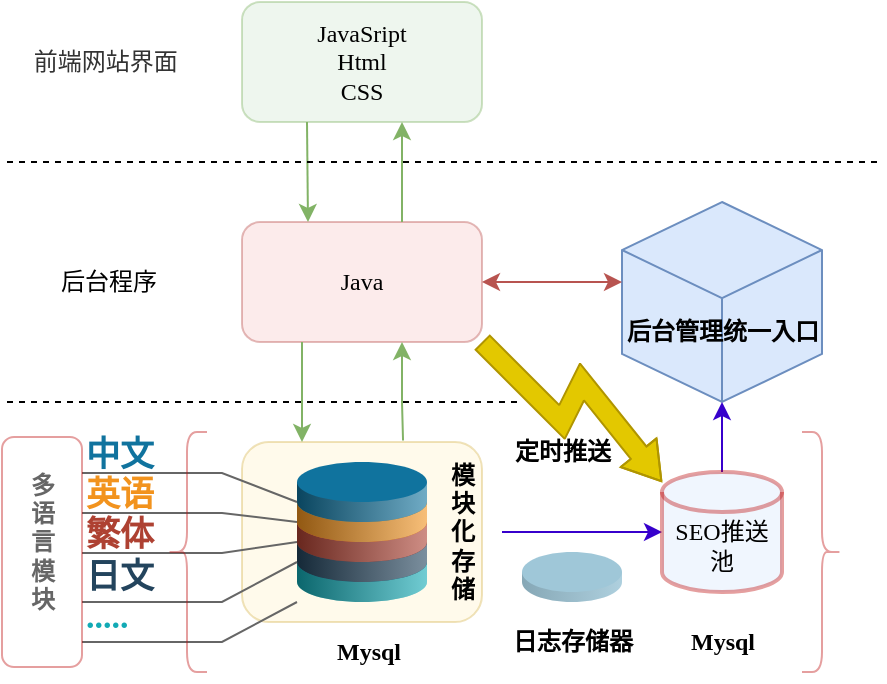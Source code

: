 <mxfile version="20.5.1" type="github">
  <diagram id="ZT1G2jXyGu9DbgjgbON4" name="第 1 页">
    <mxGraphModel dx="971" dy="516" grid="1" gridSize="10" guides="1" tooltips="1" connect="1" arrows="1" fold="1" page="1" pageScale="1" pageWidth="827" pageHeight="1169" math="0" shadow="0">
      <root>
        <mxCell id="0" />
        <mxCell id="1" parent="0" />
        <mxCell id="s6uH3Yv9zvbrsQpUSpC0-69" value="" style="rounded=1;whiteSpace=wrap;html=1;fontFamily=Verdana;fontSize=12;opacity=40;fillColor=#fff2cc;strokeColor=#d6b656;" vertex="1" parent="1">
          <mxGeometry x="280" y="280" width="120" height="90" as="geometry" />
        </mxCell>
        <mxCell id="s6uH3Yv9zvbrsQpUSpC0-22" value="" style="whiteSpace=wrap;html=1;shape=mxgraph.basic.isocube;isoAngle=15;fontFamily=Verdana;fontSize=12;fillColor=#dae8fc;strokeColor=#6c8ebf;" vertex="1" parent="1">
          <mxGeometry x="470" y="160" width="100" height="100" as="geometry" />
        </mxCell>
        <mxCell id="s6uH3Yv9zvbrsQpUSpC0-24" value="&lt;b&gt;后台管理统一入口&lt;/b&gt;" style="text;html=1;align=center;verticalAlign=middle;resizable=0;points=[];autosize=1;strokeColor=none;fillColor=none;fontSize=12;fontFamily=Verdana;" vertex="1" parent="1">
          <mxGeometry x="460" y="210" width="120" height="30" as="geometry" />
        </mxCell>
        <mxCell id="s6uH3Yv9zvbrsQpUSpC0-52" value="" style="verticalLabelPosition=middle;verticalAlign=middle;html=1;shape=mxgraph.infographic.cylinder;fillColor=#12AAB5;strokeColor=none;shadow=0;align=left;labelPosition=right;spacingLeft=10;fontStyle=1;fontColor=#12AAB5;fontFamily=Verdana;fontSize=12;" vertex="1" parent="1">
          <mxGeometry x="307.5" y="330" width="65" height="30" as="geometry" />
        </mxCell>
        <mxCell id="s6uH3Yv9zvbrsQpUSpC0-53" value="" style="verticalLabelPosition=middle;verticalAlign=middle;html=1;shape=mxgraph.infographic.cylinder;fillColor=#23445D;strokeColor=none;shadow=0;align=left;labelPosition=right;spacingLeft=10;fontStyle=1;fontColor=#23445D;fontFamily=Verdana;fontSize=12;" vertex="1" parent="1">
          <mxGeometry x="307.5" y="320" width="65" height="30" as="geometry" />
        </mxCell>
        <mxCell id="s6uH3Yv9zvbrsQpUSpC0-54" value="" style="verticalLabelPosition=middle;verticalAlign=middle;html=1;shape=mxgraph.infographic.cylinder;fillColor=#AE4132;strokeColor=none;shadow=0;align=left;labelPosition=right;spacingLeft=10;fontStyle=1;fontColor=#AE4132;fontFamily=Verdana;fontSize=12;" vertex="1" parent="1">
          <mxGeometry x="307.5" y="310" width="65" height="30" as="geometry" />
        </mxCell>
        <mxCell id="s6uH3Yv9zvbrsQpUSpC0-55" value="" style="verticalLabelPosition=middle;verticalAlign=middle;html=1;shape=mxgraph.infographic.cylinder;fillColor=#F2931E;strokeColor=none;shadow=0;align=left;labelPosition=right;spacingLeft=10;fontStyle=1;fontColor=#F2931E;fontFamily=Verdana;fontSize=12;" vertex="1" parent="1">
          <mxGeometry x="307.5" y="300" width="65" height="30" as="geometry" />
        </mxCell>
        <mxCell id="s6uH3Yv9zvbrsQpUSpC0-56" value="" style="verticalLabelPosition=middle;verticalAlign=middle;html=1;shape=mxgraph.infographic.cylinder;fillColor=#10739E;strokeColor=none;shadow=0;align=left;labelPosition=right;spacingLeft=10;fontStyle=1;fontColor=#10739E;fontFamily=Verdana;fontSize=12;" vertex="1" parent="1">
          <mxGeometry x="307.5" y="290" width="65" height="30" as="geometry" />
        </mxCell>
        <mxCell id="s6uH3Yv9zvbrsQpUSpC0-57" value="中文" style="strokeWidth=1;shadow=0;dashed=0;align=center;html=1;shape=mxgraph.mockup.text.callout;linkText=;textSize=17;textColor=#666666;callDir=NW;callStyle=line;fontSize=17;fontColor=#10739E;align=left;verticalAlign=top;strokeColor=#666666;fillColor=#4D9900;flipV=0;fontStyle=1;fontFamily=Verdana;" vertex="1" parent="1">
          <mxGeometry x="200" y="270" width="107.5" height="40" as="geometry" />
        </mxCell>
        <mxCell id="s6uH3Yv9zvbrsQpUSpC0-58" value="英语" style="strokeWidth=1;shadow=0;dashed=0;align=center;html=1;shape=mxgraph.mockup.text.callout;linkText=;textSize=17;textColor=#666666;callDir=NW;callStyle=line;fontSize=17;fontColor=#F2931E;align=left;verticalAlign=top;strokeColor=#666666;fillColor=#4D9900;flipV=0;fontStyle=1;fontFamily=Verdana;" vertex="1" parent="1">
          <mxGeometry x="200" y="290" width="107.5" height="30" as="geometry" />
        </mxCell>
        <mxCell id="s6uH3Yv9zvbrsQpUSpC0-59" value="繁体" style="strokeWidth=1;shadow=0;dashed=0;align=center;html=1;shape=mxgraph.mockup.text.callout;linkText=;textSize=17;textColor=#666666;callDir=NW;callStyle=line;fontSize=17;fontColor=#AE4132;align=left;verticalAlign=top;strokeColor=#666666;fillColor=#4D9900;flipV=0;fontStyle=1;fontFamily=Verdana;" vertex="1" parent="1">
          <mxGeometry x="200" y="310" width="107.5" height="20" as="geometry" />
        </mxCell>
        <mxCell id="s6uH3Yv9zvbrsQpUSpC0-60" value="日文" style="strokeWidth=1;shadow=0;dashed=0;align=center;html=1;shape=mxgraph.mockup.text.callout;linkText=;textSize=17;textColor=#666666;callDir=SW;callStyle=line;fontSize=17;fontColor=#23445D;align=left;verticalAlign=bottom;strokeColor=#666666;fillColor=#4D9900;flipV=0;fontStyle=1;fontFamily=Verdana;" vertex="1" parent="1">
          <mxGeometry x="200" y="340" width="107.5" height="20" as="geometry" />
        </mxCell>
        <mxCell id="s6uH3Yv9zvbrsQpUSpC0-61" value="....." style="strokeWidth=1;shadow=0;dashed=0;align=center;html=1;shape=mxgraph.mockup.text.callout;linkText=;textSize=17;textColor=#666666;callDir=SW;callStyle=line;fontSize=17;fontColor=#12AAB5;align=left;verticalAlign=bottom;strokeColor=#666666;fillColor=#4D9900;flipV=0;fontStyle=1;fontFamily=Verdana;" vertex="1" parent="1">
          <mxGeometry x="200" y="360" width="107.5" height="20" as="geometry" />
        </mxCell>
        <mxCell id="s6uH3Yv9zvbrsQpUSpC0-103" value="" style="edgeStyle=orthogonalEdgeStyle;rounded=0;orthogonalLoop=1;jettySize=auto;html=1;fontFamily=Verdana;fontSize=12;fillColor=#6a00ff;strokeColor=#3700CC;" edge="1" parent="1" source="s6uH3Yv9zvbrsQpUSpC0-70" target="s6uH3Yv9zvbrsQpUSpC0-97">
          <mxGeometry relative="1" as="geometry" />
        </mxCell>
        <mxCell id="s6uH3Yv9zvbrsQpUSpC0-70" value="&lt;b&gt;模&lt;br&gt;块&lt;br&gt;化&lt;br&gt;存&lt;br&gt;储&lt;/b&gt;" style="text;html=1;align=center;verticalAlign=middle;resizable=0;points=[];autosize=1;strokeColor=none;fillColor=none;fontSize=12;fontFamily=Verdana;" vertex="1" parent="1">
          <mxGeometry x="370" y="280" width="40" height="90" as="geometry" />
        </mxCell>
        <mxCell id="s6uH3Yv9zvbrsQpUSpC0-71" value="&lt;span style=&quot;color: rgb(51, 51, 51); font-family: Helvetica;&quot;&gt;前端网站界面&amp;nbsp;&lt;/span&gt;" style="text;html=1;align=center;verticalAlign=middle;resizable=0;points=[];autosize=1;strokeColor=none;fillColor=none;fontSize=12;fontFamily=Verdana;" vertex="1" parent="1">
          <mxGeometry x="162.5" y="75" width="100" height="30" as="geometry" />
        </mxCell>
        <mxCell id="s6uH3Yv9zvbrsQpUSpC0-82" value="JavaSript&lt;br&gt;Html&lt;br&gt;CSS" style="rounded=1;whiteSpace=wrap;html=1;fontFamily=Verdana;fontSize=12;opacity=40;fillColor=#d5e8d4;strokeColor=#82b366;" vertex="1" parent="1">
          <mxGeometry x="280" y="60" width="120" height="60" as="geometry" />
        </mxCell>
        <mxCell id="s6uH3Yv9zvbrsQpUSpC0-84" value="Java" style="rounded=1;whiteSpace=wrap;html=1;fontFamily=Verdana;fontSize=12;opacity=40;fillColor=#f8cecc;strokeColor=#b85450;" vertex="1" parent="1">
          <mxGeometry x="280" y="170" width="120" height="60" as="geometry" />
        </mxCell>
        <mxCell id="s6uH3Yv9zvbrsQpUSpC0-86" value="后台程序" style="text;html=1;align=center;verticalAlign=middle;resizable=0;points=[];autosize=1;strokeColor=none;fillColor=none;fontSize=12;fontFamily=Verdana;" vertex="1" parent="1">
          <mxGeometry x="177.5" y="185" width="70" height="30" as="geometry" />
        </mxCell>
        <mxCell id="s6uH3Yv9zvbrsQpUSpC0-88" value="&lt;b&gt;Mysql&lt;/b&gt;" style="text;html=1;align=center;verticalAlign=middle;resizable=0;points=[];autosize=1;strokeColor=none;fillColor=none;fontSize=12;fontFamily=Verdana;" vertex="1" parent="1">
          <mxGeometry x="312.5" y="370" width="60" height="30" as="geometry" />
        </mxCell>
        <mxCell id="s6uH3Yv9zvbrsQpUSpC0-89" value="" style="endArrow=classic;html=1;rounded=0;fontFamily=Verdana;fontSize=12;fillColor=#d5e8d4;strokeColor=#82b366;" edge="1" parent="1">
          <mxGeometry width="50" height="50" relative="1" as="geometry">
            <mxPoint x="312.5" y="120" as="sourcePoint" />
            <mxPoint x="313" y="170" as="targetPoint" />
          </mxGeometry>
        </mxCell>
        <mxCell id="s6uH3Yv9zvbrsQpUSpC0-90" value="" style="endArrow=classic;html=1;rounded=0;fontFamily=Verdana;fontSize=12;entryX=0.25;entryY=0;entryDx=0;entryDy=0;fillColor=#d5e8d4;strokeColor=#82b366;" edge="1" parent="1" target="s6uH3Yv9zvbrsQpUSpC0-69">
          <mxGeometry width="50" height="50" relative="1" as="geometry">
            <mxPoint x="310" y="230" as="sourcePoint" />
            <mxPoint x="292.5" y="380" as="targetPoint" />
          </mxGeometry>
        </mxCell>
        <mxCell id="s6uH3Yv9zvbrsQpUSpC0-91" value="" style="endArrow=classic;html=1;rounded=0;fontFamily=Verdana;fontSize=12;exitX=0.671;exitY=-0.008;exitDx=0;exitDy=0;exitPerimeter=0;fillColor=#d5e8d4;strokeColor=#82b366;" edge="1" parent="1" source="s6uH3Yv9zvbrsQpUSpC0-69">
          <mxGeometry width="50" height="50" relative="1" as="geometry">
            <mxPoint x="360" y="270" as="sourcePoint" />
            <mxPoint x="360" y="230" as="targetPoint" />
            <Array as="points">
              <mxPoint x="360" y="260" />
            </Array>
          </mxGeometry>
        </mxCell>
        <mxCell id="s6uH3Yv9zvbrsQpUSpC0-93" value="" style="endArrow=classic;startArrow=classic;html=1;rounded=0;fontFamily=Verdana;fontSize=12;fillColor=#f8cecc;strokeColor=#b85450;" edge="1" parent="1">
          <mxGeometry width="50" height="50" relative="1" as="geometry">
            <mxPoint x="400" y="200" as="sourcePoint" />
            <mxPoint x="470" y="200" as="targetPoint" />
          </mxGeometry>
        </mxCell>
        <mxCell id="s6uH3Yv9zvbrsQpUSpC0-94" value="" style="endArrow=classic;html=1;rounded=0;fontFamily=Verdana;fontSize=12;fillColor=#d5e8d4;strokeColor=#82b366;" edge="1" parent="1">
          <mxGeometry width="50" height="50" relative="1" as="geometry">
            <mxPoint x="360" y="170" as="sourcePoint" />
            <mxPoint x="360" y="120" as="targetPoint" />
            <Array as="points">
              <mxPoint x="360" y="150" />
            </Array>
          </mxGeometry>
        </mxCell>
        <mxCell id="s6uH3Yv9zvbrsQpUSpC0-100" value="" style="edgeStyle=orthogonalEdgeStyle;rounded=0;orthogonalLoop=1;jettySize=auto;html=1;fontFamily=Verdana;fontSize=12;fillColor=#6a00ff;strokeColor=#3700CC;" edge="1" parent="1" source="s6uH3Yv9zvbrsQpUSpC0-97">
          <mxGeometry relative="1" as="geometry">
            <mxPoint x="520" y="260" as="targetPoint" />
          </mxGeometry>
        </mxCell>
        <mxCell id="s6uH3Yv9zvbrsQpUSpC0-97" value="&lt;br&gt;SEO推送池" style="strokeWidth=2;html=1;shape=mxgraph.flowchart.database;whiteSpace=wrap;fontFamily=Verdana;fontSize=12;opacity=40;fillColor=#dae8fc;strokeColor=#BF0F0F;" vertex="1" parent="1">
          <mxGeometry x="490" y="295" width="60" height="60" as="geometry" />
        </mxCell>
        <mxCell id="s6uH3Yv9zvbrsQpUSpC0-105" value="" style="shape=curlyBracket;whiteSpace=wrap;html=1;rounded=1;strokeColor=#BF0F0F;fontFamily=Verdana;fontSize=12;opacity=40;size=0.5;" vertex="1" parent="1">
          <mxGeometry x="242.5" y="275" width="20" height="120" as="geometry" />
        </mxCell>
        <mxCell id="s6uH3Yv9zvbrsQpUSpC0-106" value="" style="shape=curlyBracket;whiteSpace=wrap;html=1;rounded=1;flipH=1;strokeColor=#BF0F0F;fontFamily=Verdana;fontSize=12;opacity=40;" vertex="1" parent="1">
          <mxGeometry x="560" y="275" width="20" height="120" as="geometry" />
        </mxCell>
        <mxCell id="s6uH3Yv9zvbrsQpUSpC0-107" value="" style="shape=flexArrow;endArrow=classic;html=1;rounded=0;fontFamily=Verdana;fontSize=12;exitX=1;exitY=1;exitDx=0;exitDy=0;endWidth=11.905;endSize=5.743;entryX=0;entryY=0.083;entryDx=0;entryDy=0;entryPerimeter=0;fillColor=#e3c800;strokeColor=#B09500;" edge="1" parent="1" source="s6uH3Yv9zvbrsQpUSpC0-84" target="s6uH3Yv9zvbrsQpUSpC0-97">
          <mxGeometry width="50" height="50" relative="1" as="geometry">
            <mxPoint x="420" y="270" as="sourcePoint" />
            <mxPoint x="490" y="290" as="targetPoint" />
            <Array as="points">
              <mxPoint x="410" y="240" />
              <mxPoint x="430" y="260" />
              <mxPoint x="440" y="270" />
              <mxPoint x="450" y="250" />
            </Array>
          </mxGeometry>
        </mxCell>
        <mxCell id="s6uH3Yv9zvbrsQpUSpC0-108" value="&lt;b&gt;Mysql&lt;/b&gt;" style="text;html=1;align=center;verticalAlign=middle;resizable=0;points=[];autosize=1;strokeColor=none;fillColor=none;fontSize=12;fontFamily=Verdana;" vertex="1" parent="1">
          <mxGeometry x="490" y="365" width="60" height="30" as="geometry" />
        </mxCell>
        <mxCell id="s6uH3Yv9zvbrsQpUSpC0-109" value="&lt;b&gt;定时推送&lt;/b&gt;" style="text;html=1;align=center;verticalAlign=middle;resizable=0;points=[];autosize=1;strokeColor=none;fillColor=none;fontSize=12;fontFamily=Verdana;" vertex="1" parent="1">
          <mxGeometry x="405" y="270" width="70" height="30" as="geometry" />
        </mxCell>
        <mxCell id="s6uH3Yv9zvbrsQpUSpC0-140" value="" style="verticalLabelPosition=bottom;verticalAlign=top;html=1;shape=mxgraph.infographic.cylinder;fillColor=#10739E;strokeColor=none;fontFamily=Verdana;fontSize=12;opacity=40;" vertex="1" parent="1">
          <mxGeometry x="420" y="335" width="50" height="25" as="geometry" />
        </mxCell>
        <mxCell id="s6uH3Yv9zvbrsQpUSpC0-141" value="&lt;b&gt;日志存储器&lt;/b&gt;" style="text;html=1;align=center;verticalAlign=middle;resizable=0;points=[];autosize=1;strokeColor=none;fillColor=none;fontSize=12;fontFamily=Verdana;" vertex="1" parent="1">
          <mxGeometry x="405" y="365" width="80" height="30" as="geometry" />
        </mxCell>
        <mxCell id="s6uH3Yv9zvbrsQpUSpC0-142" value="" style="endArrow=none;dashed=1;html=1;rounded=0;fontFamily=Verdana;fontSize=12;" edge="1" parent="1">
          <mxGeometry width="50" height="50" relative="1" as="geometry">
            <mxPoint x="162.5" y="140" as="sourcePoint" />
            <mxPoint x="600" y="140" as="targetPoint" />
          </mxGeometry>
        </mxCell>
        <mxCell id="s6uH3Yv9zvbrsQpUSpC0-144" value="" style="endArrow=none;dashed=1;html=1;rounded=0;fontFamily=Verdana;fontSize=12;" edge="1" parent="1">
          <mxGeometry width="50" height="50" relative="1" as="geometry">
            <mxPoint x="162.5" y="260" as="sourcePoint" />
            <mxPoint x="420" y="260" as="targetPoint" />
          </mxGeometry>
        </mxCell>
        <mxCell id="s6uH3Yv9zvbrsQpUSpC0-145" value="&lt;b&gt;多&lt;br&gt;语&lt;br&gt;言&lt;br&gt;模&lt;br&gt;块&lt;/b&gt;" style="text;html=1;align=center;verticalAlign=middle;resizable=0;points=[];autosize=1;strokeColor=none;fillColor=none;fontSize=12;fontFamily=Verdana;opacity=40;" vertex="1" parent="1">
          <mxGeometry x="160" y="285" width="40" height="90" as="geometry" />
        </mxCell>
        <mxCell id="s6uH3Yv9zvbrsQpUSpC0-146" value="" style="rounded=1;whiteSpace=wrap;html=1;strokeColor=#BF0F0F;fontFamily=Verdana;fontSize=12;opacity=40;" vertex="1" parent="1">
          <mxGeometry x="160" y="277.5" width="40" height="115" as="geometry" />
        </mxCell>
      </root>
    </mxGraphModel>
  </diagram>
</mxfile>
